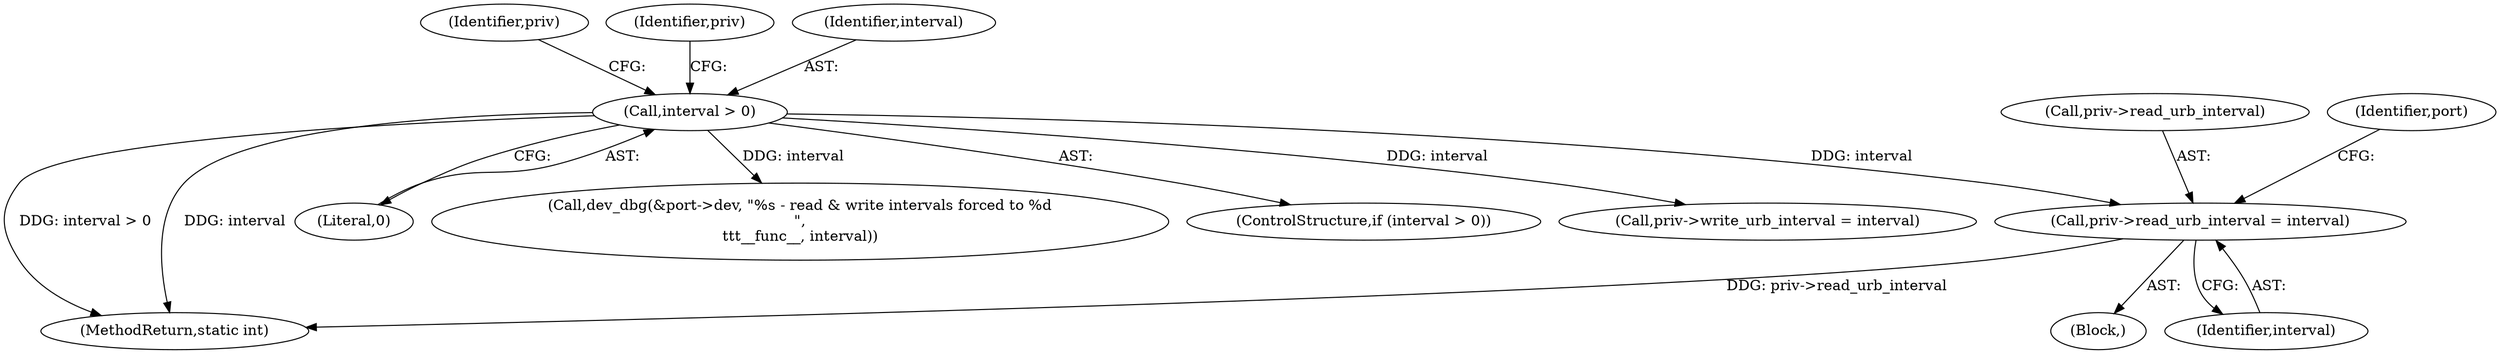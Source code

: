 digraph "0_linux_c55aee1bf0e6b6feec8b2927b43f7a09a6d5f754@API" {
"1000226" [label="(Call,priv->read_urb_interval = interval)"];
"1000217" [label="(Call,interval > 0)"];
"1000227" [label="(Call,priv->read_urb_interval)"];
"1000223" [label="(Identifier,priv)"];
"1000243" [label="(Identifier,priv)"];
"1000226" [label="(Call,priv->read_urb_interval = interval)"];
"1000230" [label="(Identifier,interval)"];
"1000216" [label="(ControlStructure,if (interval > 0))"];
"1000221" [label="(Call,priv->write_urb_interval = interval)"];
"1000220" [label="(Block,)"];
"1000284" [label="(MethodReturn,static int)"];
"1000219" [label="(Literal,0)"];
"1000217" [label="(Call,interval > 0)"];
"1000234" [label="(Identifier,port)"];
"1000218" [label="(Identifier,interval)"];
"1000231" [label="(Call,dev_dbg(&port->dev, \"%s - read & write intervals forced to %d\n\",\n\t\t\t__func__, interval))"];
"1000226" -> "1000220"  [label="AST: "];
"1000226" -> "1000230"  [label="CFG: "];
"1000227" -> "1000226"  [label="AST: "];
"1000230" -> "1000226"  [label="AST: "];
"1000234" -> "1000226"  [label="CFG: "];
"1000226" -> "1000284"  [label="DDG: priv->read_urb_interval"];
"1000217" -> "1000226"  [label="DDG: interval"];
"1000217" -> "1000216"  [label="AST: "];
"1000217" -> "1000219"  [label="CFG: "];
"1000218" -> "1000217"  [label="AST: "];
"1000219" -> "1000217"  [label="AST: "];
"1000223" -> "1000217"  [label="CFG: "];
"1000243" -> "1000217"  [label="CFG: "];
"1000217" -> "1000284"  [label="DDG: interval > 0"];
"1000217" -> "1000284"  [label="DDG: interval"];
"1000217" -> "1000221"  [label="DDG: interval"];
"1000217" -> "1000231"  [label="DDG: interval"];
}
